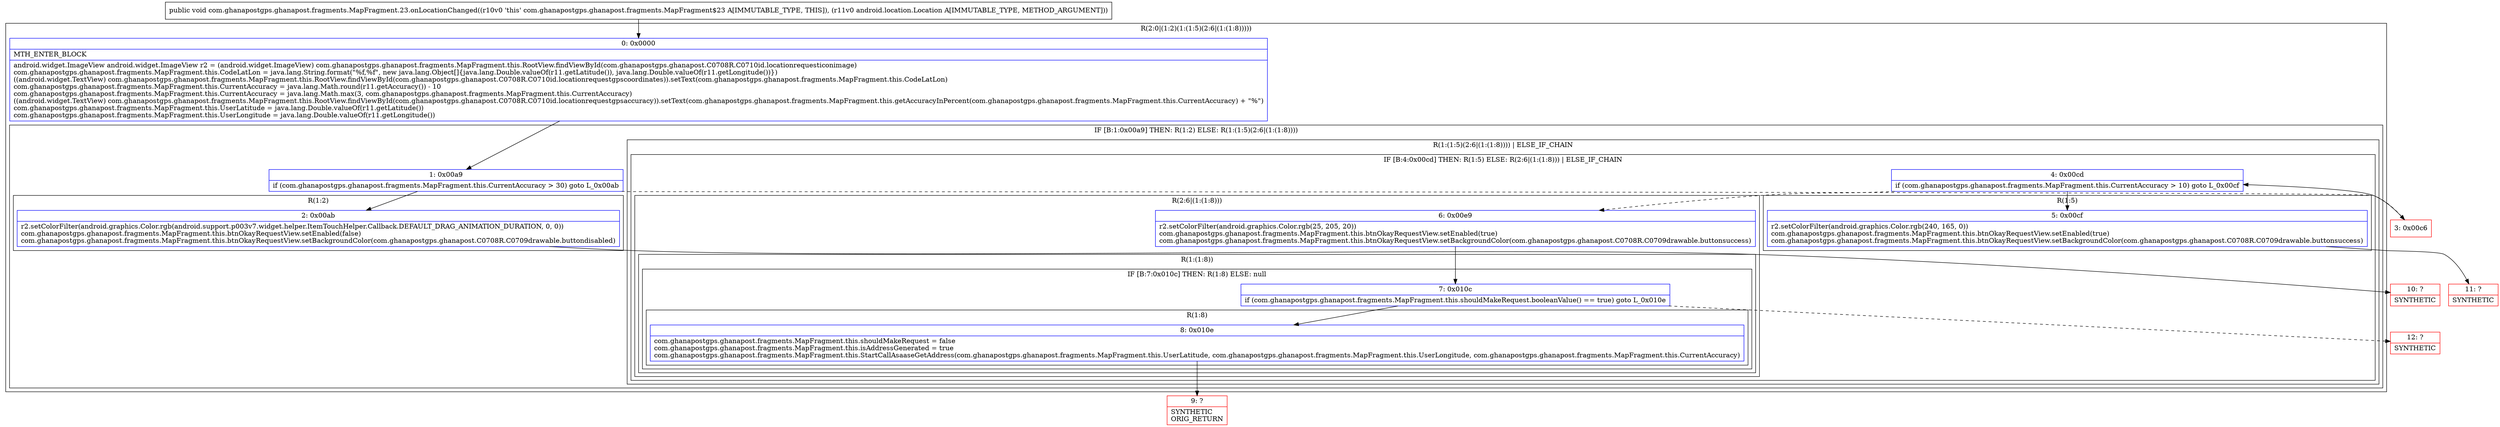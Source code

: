 digraph "CFG forcom.ghanapostgps.ghanapost.fragments.MapFragment.23.onLocationChanged(Landroid\/location\/Location;)V" {
subgraph cluster_Region_1157928654 {
label = "R(2:0|(1:2)(1:(1:5)(2:6|(1:(1:8)))))";
node [shape=record,color=blue];
Node_0 [shape=record,label="{0\:\ 0x0000|MTH_ENTER_BLOCK\l|android.widget.ImageView android.widget.ImageView r2 = (android.widget.ImageView) com.ghanapostgps.ghanapost.fragments.MapFragment.this.RootView.findViewById(com.ghanapostgps.ghanapost.C0708R.C0710id.locationrequesticonimage)\lcom.ghanapostgps.ghanapost.fragments.MapFragment.this.CodeLatLon = java.lang.String.format(\"%f,%f\", new java.lang.Object[]\{java.lang.Double.valueOf(r11.getLatitude()), java.lang.Double.valueOf(r11.getLongitude())\})\l((android.widget.TextView) com.ghanapostgps.ghanapost.fragments.MapFragment.this.RootView.findViewById(com.ghanapostgps.ghanapost.C0708R.C0710id.locationrequestgpscoordinates)).setText(com.ghanapostgps.ghanapost.fragments.MapFragment.this.CodeLatLon)\lcom.ghanapostgps.ghanapost.fragments.MapFragment.this.CurrentAccuracy = java.lang.Math.round(r11.getAccuracy()) \- 10\lcom.ghanapostgps.ghanapost.fragments.MapFragment.this.CurrentAccuracy = java.lang.Math.max(3, com.ghanapostgps.ghanapost.fragments.MapFragment.this.CurrentAccuracy)\l((android.widget.TextView) com.ghanapostgps.ghanapost.fragments.MapFragment.this.RootView.findViewById(com.ghanapostgps.ghanapost.C0708R.C0710id.locationrequestgpsaccuracy)).setText(com.ghanapostgps.ghanapost.fragments.MapFragment.this.getAccuracyInPercent(com.ghanapostgps.ghanapost.fragments.MapFragment.this.CurrentAccuracy) + \"%\")\lcom.ghanapostgps.ghanapost.fragments.MapFragment.this.UserLatitude = java.lang.Double.valueOf(r11.getLatitude())\lcom.ghanapostgps.ghanapost.fragments.MapFragment.this.UserLongitude = java.lang.Double.valueOf(r11.getLongitude())\l}"];
subgraph cluster_IfRegion_1854202886 {
label = "IF [B:1:0x00a9] THEN: R(1:2) ELSE: R(1:(1:5)(2:6|(1:(1:8))))";
node [shape=record,color=blue];
Node_1 [shape=record,label="{1\:\ 0x00a9|if (com.ghanapostgps.ghanapost.fragments.MapFragment.this.CurrentAccuracy \> 30) goto L_0x00ab\l}"];
subgraph cluster_Region_1787417934 {
label = "R(1:2)";
node [shape=record,color=blue];
Node_2 [shape=record,label="{2\:\ 0x00ab|r2.setColorFilter(android.graphics.Color.rgb(android.support.p003v7.widget.helper.ItemTouchHelper.Callback.DEFAULT_DRAG_ANIMATION_DURATION, 0, 0))\lcom.ghanapostgps.ghanapost.fragments.MapFragment.this.btnOkayRequestView.setEnabled(false)\lcom.ghanapostgps.ghanapost.fragments.MapFragment.this.btnOkayRequestView.setBackgroundColor(com.ghanapostgps.ghanapost.C0708R.C0709drawable.buttondisabled)\l}"];
}
subgraph cluster_Region_593142663 {
label = "R(1:(1:5)(2:6|(1:(1:8)))) | ELSE_IF_CHAIN\l";
node [shape=record,color=blue];
subgraph cluster_IfRegion_195003613 {
label = "IF [B:4:0x00cd] THEN: R(1:5) ELSE: R(2:6|(1:(1:8))) | ELSE_IF_CHAIN\l";
node [shape=record,color=blue];
Node_4 [shape=record,label="{4\:\ 0x00cd|if (com.ghanapostgps.ghanapost.fragments.MapFragment.this.CurrentAccuracy \> 10) goto L_0x00cf\l}"];
subgraph cluster_Region_1947935744 {
label = "R(1:5)";
node [shape=record,color=blue];
Node_5 [shape=record,label="{5\:\ 0x00cf|r2.setColorFilter(android.graphics.Color.rgb(240, 165, 0))\lcom.ghanapostgps.ghanapost.fragments.MapFragment.this.btnOkayRequestView.setEnabled(true)\lcom.ghanapostgps.ghanapost.fragments.MapFragment.this.btnOkayRequestView.setBackgroundColor(com.ghanapostgps.ghanapost.C0708R.C0709drawable.buttonsuccess)\l}"];
}
subgraph cluster_Region_487266787 {
label = "R(2:6|(1:(1:8)))";
node [shape=record,color=blue];
Node_6 [shape=record,label="{6\:\ 0x00e9|r2.setColorFilter(android.graphics.Color.rgb(25, 205, 20))\lcom.ghanapostgps.ghanapost.fragments.MapFragment.this.btnOkayRequestView.setEnabled(true)\lcom.ghanapostgps.ghanapost.fragments.MapFragment.this.btnOkayRequestView.setBackgroundColor(com.ghanapostgps.ghanapost.C0708R.C0709drawable.buttonsuccess)\l}"];
subgraph cluster_Region_294060234 {
label = "R(1:(1:8))";
node [shape=record,color=blue];
subgraph cluster_IfRegion_1491759656 {
label = "IF [B:7:0x010c] THEN: R(1:8) ELSE: null";
node [shape=record,color=blue];
Node_7 [shape=record,label="{7\:\ 0x010c|if (com.ghanapostgps.ghanapost.fragments.MapFragment.this.shouldMakeRequest.booleanValue() == true) goto L_0x010e\l}"];
subgraph cluster_Region_777696297 {
label = "R(1:8)";
node [shape=record,color=blue];
Node_8 [shape=record,label="{8\:\ 0x010e|com.ghanapostgps.ghanapost.fragments.MapFragment.this.shouldMakeRequest = false\lcom.ghanapostgps.ghanapost.fragments.MapFragment.this.isAddressGenerated = true\lcom.ghanapostgps.ghanapost.fragments.MapFragment.this.StartCallAsaaseGetAddress(com.ghanapostgps.ghanapost.fragments.MapFragment.this.UserLatitude, com.ghanapostgps.ghanapost.fragments.MapFragment.this.UserLongitude, com.ghanapostgps.ghanapost.fragments.MapFragment.this.CurrentAccuracy)\l}"];
}
}
}
}
}
}
}
}
Node_3 [shape=record,color=red,label="{3\:\ 0x00c6}"];
Node_9 [shape=record,color=red,label="{9\:\ ?|SYNTHETIC\lORIG_RETURN\l}"];
Node_10 [shape=record,color=red,label="{10\:\ ?|SYNTHETIC\l}"];
Node_11 [shape=record,color=red,label="{11\:\ ?|SYNTHETIC\l}"];
Node_12 [shape=record,color=red,label="{12\:\ ?|SYNTHETIC\l}"];
MethodNode[shape=record,label="{public void com.ghanapostgps.ghanapost.fragments.MapFragment.23.onLocationChanged((r10v0 'this' com.ghanapostgps.ghanapost.fragments.MapFragment$23 A[IMMUTABLE_TYPE, THIS]), (r11v0 android.location.Location A[IMMUTABLE_TYPE, METHOD_ARGUMENT])) }"];
MethodNode -> Node_0;
Node_0 -> Node_1;
Node_1 -> Node_2;
Node_1 -> Node_3[style=dashed];
Node_2 -> Node_10;
Node_4 -> Node_5;
Node_4 -> Node_6[style=dashed];
Node_5 -> Node_11;
Node_6 -> Node_7;
Node_7 -> Node_8;
Node_7 -> Node_12[style=dashed];
Node_8 -> Node_9;
Node_3 -> Node_4;
}

